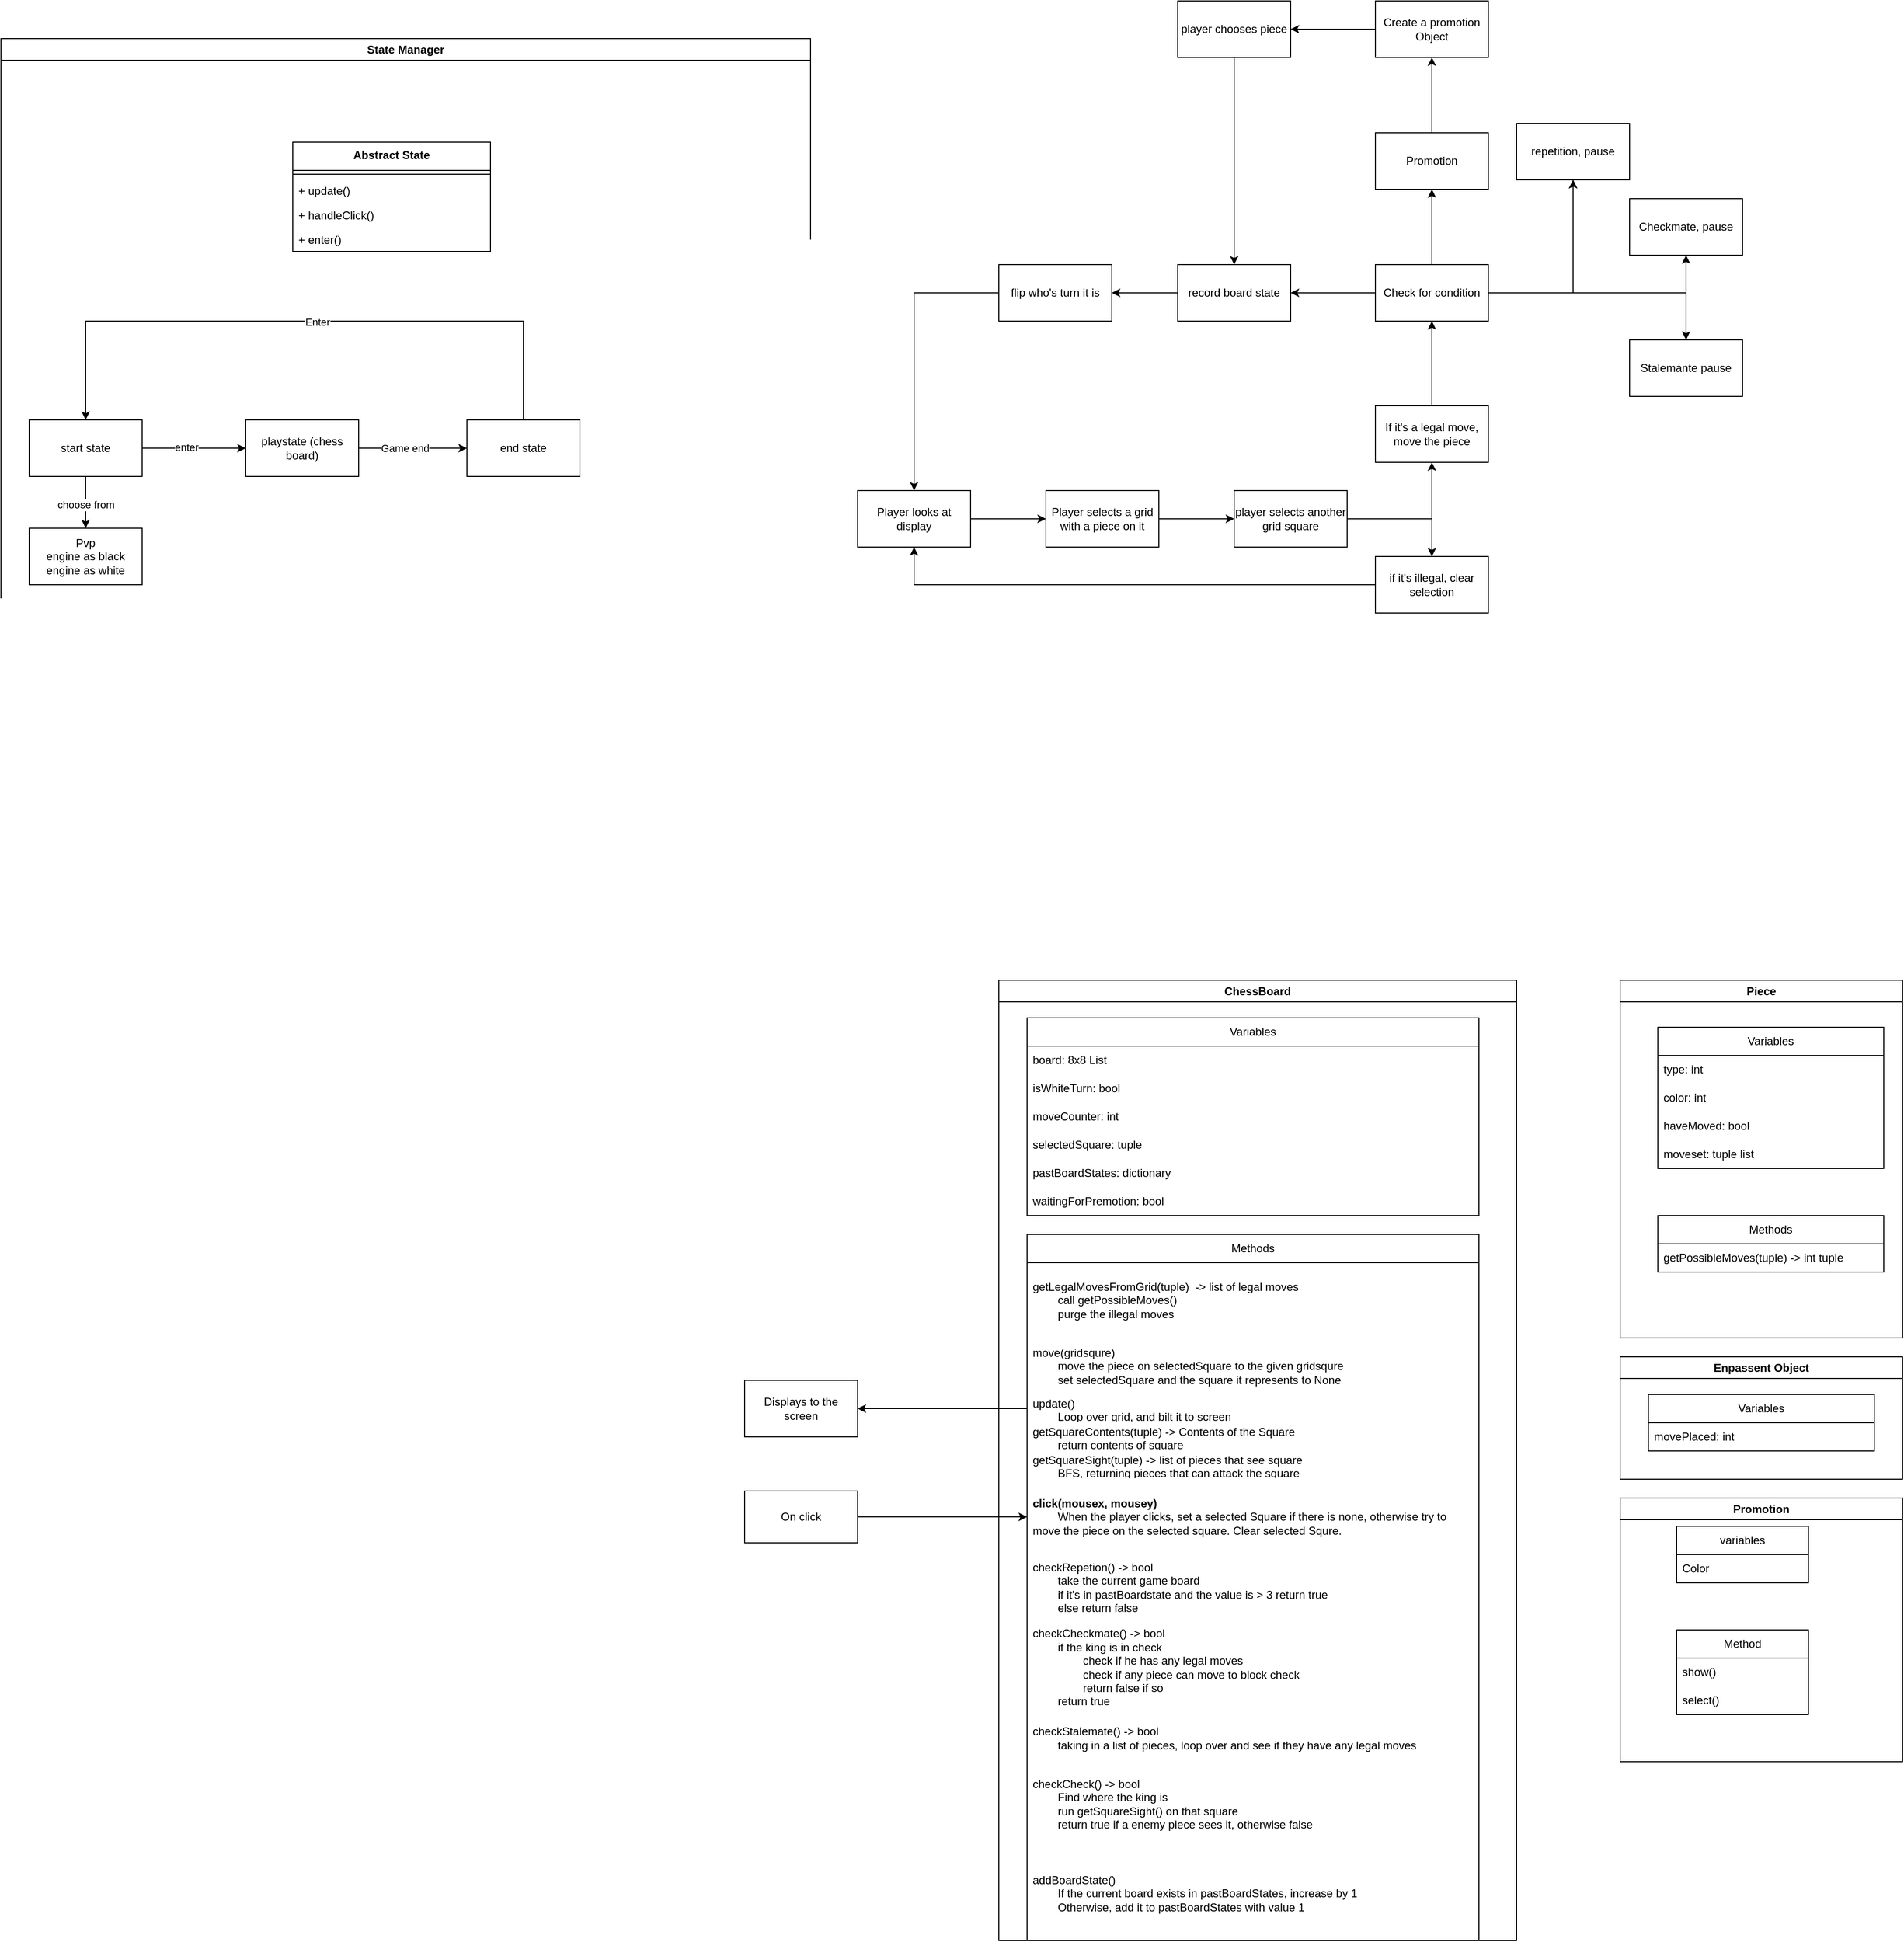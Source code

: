 <mxfile version="24.7.8">
  <diagram name="Page-1" id="t9a5m_bKD9C-yNpvmvKL">
    <mxGraphModel dx="5797" dy="3511" grid="1" gridSize="10" guides="1" tooltips="1" connect="1" arrows="1" fold="1" page="1" pageScale="1" pageWidth="850" pageHeight="1100" math="0" shadow="0">
      <root>
        <mxCell id="0" />
        <mxCell id="1" parent="0" />
        <mxCell id="ldxb-2AIBdacw099OIL1-1" value="ChessBoard" style="swimlane;whiteSpace=wrap;html=1;" parent="1" vertex="1">
          <mxGeometry x="20" y="130" width="550" height="1020" as="geometry" />
        </mxCell>
        <mxCell id="ldxb-2AIBdacw099OIL1-3" value="Variables" style="swimlane;fontStyle=0;childLayout=stackLayout;horizontal=1;startSize=30;horizontalStack=0;resizeParent=1;resizeParentMax=0;resizeLast=0;collapsible=1;marginBottom=0;whiteSpace=wrap;html=1;" parent="ldxb-2AIBdacw099OIL1-1" vertex="1">
          <mxGeometry x="30" y="40" width="480" height="210" as="geometry" />
        </mxCell>
        <mxCell id="ldxb-2AIBdacw099OIL1-4" value="&lt;span style=&quot;text-align: center;&quot;&gt;board: 8x8 List&lt;/span&gt;" style="text;strokeColor=none;fillColor=none;align=left;verticalAlign=middle;spacingLeft=4;spacingRight=4;overflow=hidden;points=[[0,0.5],[1,0.5]];portConstraint=eastwest;rotatable=0;whiteSpace=wrap;html=1;" parent="ldxb-2AIBdacw099OIL1-3" vertex="1">
          <mxGeometry y="30" width="480" height="30" as="geometry" />
        </mxCell>
        <mxCell id="ldxb-2AIBdacw099OIL1-5" value="isWhiteTurn: bool" style="text;strokeColor=none;fillColor=none;align=left;verticalAlign=middle;spacingLeft=4;spacingRight=4;overflow=hidden;points=[[0,0.5],[1,0.5]];portConstraint=eastwest;rotatable=0;whiteSpace=wrap;html=1;" parent="ldxb-2AIBdacw099OIL1-3" vertex="1">
          <mxGeometry y="60" width="480" height="30" as="geometry" />
        </mxCell>
        <mxCell id="-uUJqwtiMHV1rLsQDE5Y-2" value="moveCounter: int" style="text;strokeColor=none;fillColor=none;align=left;verticalAlign=middle;spacingLeft=4;spacingRight=4;overflow=hidden;points=[[0,0.5],[1,0.5]];portConstraint=eastwest;rotatable=0;whiteSpace=wrap;html=1;" parent="ldxb-2AIBdacw099OIL1-3" vertex="1">
          <mxGeometry y="90" width="480" height="30" as="geometry" />
        </mxCell>
        <mxCell id="Rdf7iIx9nlK6P8x9TiHN-3" value="selectedSquare: tuple" style="text;strokeColor=none;fillColor=none;align=left;verticalAlign=middle;spacingLeft=4;spacingRight=4;overflow=hidden;points=[[0,0.5],[1,0.5]];portConstraint=eastwest;rotatable=0;whiteSpace=wrap;html=1;" parent="ldxb-2AIBdacw099OIL1-3" vertex="1">
          <mxGeometry y="120" width="480" height="30" as="geometry" />
        </mxCell>
        <mxCell id="Rdf7iIx9nlK6P8x9TiHN-7" value="pastBoardStates: dictionary" style="text;strokeColor=none;fillColor=none;align=left;verticalAlign=middle;spacingLeft=4;spacingRight=4;overflow=hidden;points=[[0,0.5],[1,0.5]];portConstraint=eastwest;rotatable=0;whiteSpace=wrap;html=1;" parent="ldxb-2AIBdacw099OIL1-3" vertex="1">
          <mxGeometry y="150" width="480" height="30" as="geometry" />
        </mxCell>
        <mxCell id="Rdf7iIx9nlK6P8x9TiHN-54" value="waitingForPremotion: bool" style="text;strokeColor=none;fillColor=none;align=left;verticalAlign=middle;spacingLeft=4;spacingRight=4;overflow=hidden;points=[[0,0.5],[1,0.5]];portConstraint=eastwest;rotatable=0;whiteSpace=wrap;html=1;" parent="ldxb-2AIBdacw099OIL1-3" vertex="1">
          <mxGeometry y="180" width="480" height="30" as="geometry" />
        </mxCell>
        <mxCell id="ldxb-2AIBdacw099OIL1-7" value="Methods" style="swimlane;fontStyle=0;childLayout=stackLayout;horizontal=1;startSize=30;horizontalStack=0;resizeParent=1;resizeParentMax=0;resizeLast=0;collapsible=1;marginBottom=0;whiteSpace=wrap;html=1;" parent="ldxb-2AIBdacw099OIL1-1" vertex="1">
          <mxGeometry x="30" y="270" width="480" height="750" as="geometry" />
        </mxCell>
        <mxCell id="ldxb-2AIBdacw099OIL1-8" value="&lt;span style=&quot;text-align: center; text-wrap: nowrap;&quot;&gt;getLegalMovesFromGrid(tuple)&amp;nbsp; -&amp;gt; list of legal moves&lt;br&gt;&lt;/span&gt;&lt;span style=&quot;text-align: center;&quot;&gt;&lt;span style=&quot;white-space: pre;&quot;&gt;&#x9;&lt;/span&gt;call getPossibleMoves()&lt;br&gt;&lt;span style=&quot;white-space: pre;&quot;&gt;&#x9;&lt;/span&gt;purge the illegal moves&lt;br&gt;&lt;/span&gt;" style="text;strokeColor=none;fillColor=none;align=left;verticalAlign=middle;spacingLeft=4;spacingRight=4;overflow=hidden;points=[[0,0.5],[1,0.5]];portConstraint=eastwest;rotatable=0;whiteSpace=wrap;html=1;" parent="ldxb-2AIBdacw099OIL1-7" vertex="1">
          <mxGeometry y="30" width="480" height="80" as="geometry" />
        </mxCell>
        <mxCell id="-uUJqwtiMHV1rLsQDE5Y-7" value="move(gridsqure)&lt;br&gt;&lt;span style=&quot;white-space: pre;&quot;&gt;&#x9;&lt;/span&gt;move the piece on selectedSquare to the given gridsqure&lt;br&gt;&lt;span style=&quot;white-space: pre;&quot;&gt;&#x9;&lt;/span&gt;set selectedSquare&amp;nbsp;and the square it represents to None" style="text;strokeColor=none;fillColor=none;align=left;verticalAlign=middle;spacingLeft=4;spacingRight=4;overflow=hidden;points=[[0,0.5],[1,0.5]];portConstraint=eastwest;rotatable=0;whiteSpace=wrap;html=1;" parent="ldxb-2AIBdacw099OIL1-7" vertex="1">
          <mxGeometry y="110" width="480" height="60" as="geometry" />
        </mxCell>
        <mxCell id="-uUJqwtiMHV1rLsQDE5Y-6" value="update()&lt;br&gt;&lt;span style=&quot;white-space: pre;&quot;&gt;&#x9;&lt;/span&gt;Loop over grid, and bilt it to screen" style="text;strokeColor=none;fillColor=none;align=left;verticalAlign=middle;spacingLeft=4;spacingRight=4;overflow=hidden;points=[[0,0.5],[1,0.5]];portConstraint=eastwest;rotatable=0;whiteSpace=wrap;html=1;" parent="ldxb-2AIBdacw099OIL1-7" vertex="1">
          <mxGeometry y="170" width="480" height="30" as="geometry" />
        </mxCell>
        <mxCell id="-uUJqwtiMHV1rLsQDE5Y-21" value="getSquareContents(tuple) -&amp;gt; Contents of the Square&lt;span style=&quot;white-space: pre;&quot;&gt;&#x9;&lt;/span&gt;&lt;div&gt;&lt;span style=&quot;white-space: pre;&quot;&gt;&#x9;&lt;/span&gt;return contents of square&lt;br&gt;&lt;/div&gt;" style="text;strokeColor=none;fillColor=none;align=left;verticalAlign=middle;spacingLeft=4;spacingRight=4;overflow=hidden;points=[[0,0.5],[1,0.5]];portConstraint=eastwest;rotatable=0;whiteSpace=wrap;html=1;" parent="ldxb-2AIBdacw099OIL1-7" vertex="1">
          <mxGeometry y="200" width="480" height="30" as="geometry" />
        </mxCell>
        <mxCell id="-uUJqwtiMHV1rLsQDE5Y-22" value="getSquareSight(tuple) -&amp;gt; list of pieces that see square&lt;br&gt;&lt;span style=&quot;white-space: pre;&quot;&gt;&#x9;&lt;/span&gt;BFS, returning pieces that can attack the square" style="text;strokeColor=none;fillColor=none;align=left;verticalAlign=middle;spacingLeft=4;spacingRight=4;overflow=hidden;points=[[0,0.5],[1,0.5]];portConstraint=eastwest;rotatable=0;whiteSpace=wrap;html=1;" parent="ldxb-2AIBdacw099OIL1-7" vertex="1">
          <mxGeometry y="230" width="480" height="30" as="geometry" />
        </mxCell>
        <mxCell id="Rdf7iIx9nlK6P8x9TiHN-4" value="&lt;b&gt;click(mousex, mousey)&lt;br&gt;&lt;/b&gt;&lt;span style=&quot;text-align: center;&quot;&gt;&lt;span style=&quot;white-space: pre;&quot;&gt;&#x9;&lt;/span&gt;When the player clicks, set a selected Square if there is none, otherwise try to move the piece on the selected square. Clear selected Squre.&lt;/span&gt;" style="text;strokeColor=none;fillColor=none;align=left;verticalAlign=middle;spacingLeft=4;spacingRight=4;overflow=hidden;points=[[0,0.5],[1,0.5]];portConstraint=eastwest;rotatable=0;whiteSpace=wrap;html=1;" parent="ldxb-2AIBdacw099OIL1-7" vertex="1">
          <mxGeometry y="260" width="480" height="80" as="geometry" />
        </mxCell>
        <mxCell id="Rdf7iIx9nlK6P8x9TiHN-50" value="checkRepetion() -&amp;gt; bool&lt;div&gt;&lt;span style=&quot;white-space: pre;&quot;&gt;&#x9;&lt;/span&gt;take the current game board&lt;br&gt;&lt;span style=&quot;white-space: pre;&quot;&gt;&#x9;&lt;/span&gt;if it&#39;s in pastBoardstate and the value is &amp;gt; 3 return true&lt;br&gt;&lt;span style=&quot;white-space: pre;&quot;&gt;&#x9;&lt;/span&gt;else return false&lt;br&gt;&lt;/div&gt;" style="text;strokeColor=none;fillColor=none;align=left;verticalAlign=middle;spacingLeft=4;spacingRight=4;overflow=hidden;points=[[0,0.5],[1,0.5]];portConstraint=eastwest;rotatable=0;whiteSpace=wrap;html=1;" parent="ldxb-2AIBdacw099OIL1-7" vertex="1">
          <mxGeometry y="340" width="480" height="70" as="geometry" />
        </mxCell>
        <mxCell id="Rdf7iIx9nlK6P8x9TiHN-51" value="checkCheckmate() -&amp;gt; bool&lt;br&gt;&lt;span style=&quot;white-space: pre;&quot;&gt;&#x9;&lt;/span&gt;if the king is in check&lt;br&gt;&lt;span style=&quot;white-space: pre;&quot;&gt;&#x9;&lt;/span&gt;&lt;span style=&quot;white-space: pre;&quot;&gt;&#x9;&lt;/span&gt;check if he has any legal moves&lt;br&gt;&lt;span style=&quot;white-space: pre;&quot;&gt;&#x9;&lt;/span&gt;&lt;span style=&quot;white-space: pre;&quot;&gt;&#x9;&lt;/span&gt;check if any piece can move to block check&lt;div&gt;&lt;span style=&quot;white-space: pre;&quot;&gt;&#x9;&lt;/span&gt;&lt;span style=&quot;white-space: pre;&quot;&gt;&#x9;&lt;/span&gt;return false if so&lt;br&gt;&lt;span style=&quot;white-space: pre;&quot;&gt;&#x9;&lt;/span&gt;return true&amp;nbsp;&lt;/div&gt;" style="text;strokeColor=none;fillColor=none;align=left;verticalAlign=middle;spacingLeft=4;spacingRight=4;overflow=hidden;points=[[0,0.5],[1,0.5]];portConstraint=eastwest;rotatable=0;whiteSpace=wrap;html=1;" parent="ldxb-2AIBdacw099OIL1-7" vertex="1">
          <mxGeometry y="410" width="480" height="100" as="geometry" />
        </mxCell>
        <mxCell id="Rdf7iIx9nlK6P8x9TiHN-52" value="checkStalemate() -&amp;gt; bool&lt;br&gt;&lt;span style=&quot;white-space: pre;&quot;&gt;&#x9;&lt;/span&gt;taking in a list of pieces, loop over and see if they have any legal moves&amp;nbsp;" style="text;strokeColor=none;fillColor=none;align=left;verticalAlign=middle;spacingLeft=4;spacingRight=4;overflow=hidden;points=[[0,0.5],[1,0.5]];portConstraint=eastwest;rotatable=0;whiteSpace=wrap;html=1;" parent="ldxb-2AIBdacw099OIL1-7" vertex="1">
          <mxGeometry y="510" width="480" height="50" as="geometry" />
        </mxCell>
        <mxCell id="Rdf7iIx9nlK6P8x9TiHN-53" value="checkCheck() -&amp;gt; bool&lt;br&gt;&lt;span style=&quot;white-space: pre;&quot;&gt;&#x9;&lt;/span&gt;Find where the king is&lt;br&gt;&lt;span style=&quot;white-space: pre;&quot;&gt;&#x9;&lt;/span&gt;run getSquareSight() on that square&lt;br&gt;&lt;span style=&quot;white-space: pre;&quot;&gt;&#x9;&lt;/span&gt;return true if a enemy piece sees it, otherwise false" style="text;strokeColor=none;fillColor=none;align=left;verticalAlign=middle;spacingLeft=4;spacingRight=4;overflow=hidden;points=[[0,0.5],[1,0.5]];portConstraint=eastwest;rotatable=0;whiteSpace=wrap;html=1;" parent="ldxb-2AIBdacw099OIL1-7" vertex="1">
          <mxGeometry y="560" width="480" height="90" as="geometry" />
        </mxCell>
        <mxCell id="Rdf7iIx9nlK6P8x9TiHN-55" value="addBoardState()&lt;div&gt;&lt;span style=&quot;white-space: pre;&quot;&gt;&#x9;&lt;/span&gt;If the current board exists in&amp;nbsp;&lt;span style=&quot;background-color: initial;&quot;&gt;pastBoardStates, increase by 1&lt;br&gt;&lt;/span&gt;&lt;span style=&quot;background-color: initial;&quot;&gt;&lt;span style=&quot;white-space: pre;&quot;&gt;&#x9;&lt;/span&gt;Otherwise, add it to&amp;nbsp;&lt;/span&gt;&lt;span style=&quot;background-color: initial;&quot;&gt;pastBoardStates with value 1&lt;/span&gt;&lt;/div&gt;" style="text;strokeColor=none;fillColor=none;align=left;verticalAlign=middle;spacingLeft=4;spacingRight=4;overflow=hidden;points=[[0,0.5],[1,0.5]];portConstraint=eastwest;rotatable=0;whiteSpace=wrap;html=1;" parent="ldxb-2AIBdacw099OIL1-7" vertex="1">
          <mxGeometry y="650" width="480" height="100" as="geometry" />
        </mxCell>
        <mxCell id="ldxb-2AIBdacw099OIL1-14" value="Piece" style="swimlane;whiteSpace=wrap;html=1;" parent="1" vertex="1">
          <mxGeometry x="680" y="130" width="300" height="380" as="geometry" />
        </mxCell>
        <mxCell id="ldxb-2AIBdacw099OIL1-16" value="Variables" style="swimlane;fontStyle=0;childLayout=stackLayout;horizontal=1;startSize=30;horizontalStack=0;resizeParent=1;resizeParentMax=0;resizeLast=0;collapsible=1;marginBottom=0;whiteSpace=wrap;html=1;" parent="ldxb-2AIBdacw099OIL1-14" vertex="1">
          <mxGeometry x="40" y="50" width="240" height="150" as="geometry">
            <mxRectangle x="50" y="40" width="90" height="30" as="alternateBounds" />
          </mxGeometry>
        </mxCell>
        <mxCell id="ldxb-2AIBdacw099OIL1-17" value="type: int" style="text;strokeColor=none;fillColor=none;align=left;verticalAlign=middle;spacingLeft=4;spacingRight=4;overflow=hidden;points=[[0,0.5],[1,0.5]];portConstraint=eastwest;rotatable=0;whiteSpace=wrap;html=1;" parent="ldxb-2AIBdacw099OIL1-16" vertex="1">
          <mxGeometry y="30" width="240" height="30" as="geometry" />
        </mxCell>
        <mxCell id="ldxb-2AIBdacw099OIL1-23" value="color: int" style="text;strokeColor=none;fillColor=none;align=left;verticalAlign=middle;spacingLeft=4;spacingRight=4;overflow=hidden;points=[[0,0.5],[1,0.5]];portConstraint=eastwest;rotatable=0;whiteSpace=wrap;html=1;" parent="ldxb-2AIBdacw099OIL1-16" vertex="1">
          <mxGeometry y="60" width="240" height="30" as="geometry" />
        </mxCell>
        <mxCell id="ldxb-2AIBdacw099OIL1-36" value="haveMoved: bool" style="text;strokeColor=none;fillColor=none;align=left;verticalAlign=middle;spacingLeft=4;spacingRight=4;overflow=hidden;points=[[0,0.5],[1,0.5]];portConstraint=eastwest;rotatable=0;whiteSpace=wrap;html=1;" parent="ldxb-2AIBdacw099OIL1-16" vertex="1">
          <mxGeometry y="90" width="240" height="30" as="geometry" />
        </mxCell>
        <mxCell id="-uUJqwtiMHV1rLsQDE5Y-1" value="moveset: tuple list" style="text;strokeColor=none;fillColor=none;align=left;verticalAlign=middle;spacingLeft=4;spacingRight=4;overflow=hidden;points=[[0,0.5],[1,0.5]];portConstraint=eastwest;rotatable=0;whiteSpace=wrap;html=1;" parent="ldxb-2AIBdacw099OIL1-16" vertex="1">
          <mxGeometry y="120" width="240" height="30" as="geometry" />
        </mxCell>
        <mxCell id="ldxb-2AIBdacw099OIL1-20" value="Methods" style="swimlane;fontStyle=0;childLayout=stackLayout;horizontal=1;startSize=30;horizontalStack=0;resizeParent=1;resizeParentMax=0;resizeLast=0;collapsible=1;marginBottom=0;whiteSpace=wrap;html=1;" parent="ldxb-2AIBdacw099OIL1-14" vertex="1">
          <mxGeometry x="40" y="250" width="240" height="60" as="geometry" />
        </mxCell>
        <mxCell id="ldxb-2AIBdacw099OIL1-21" value="getPossibleMoves(&lt;span style=&quot;text-align: center; text-wrap: nowrap;&quot;&gt;tuple&lt;/span&gt;) -&amp;gt; int tuple" style="text;strokeColor=none;fillColor=none;align=left;verticalAlign=middle;spacingLeft=4;spacingRight=4;overflow=hidden;points=[[0,0.5],[1,0.5]];portConstraint=eastwest;rotatable=0;whiteSpace=wrap;html=1;" parent="ldxb-2AIBdacw099OIL1-20" vertex="1">
          <mxGeometry y="30" width="240" height="30" as="geometry" />
        </mxCell>
        <mxCell id="-uUJqwtiMHV1rLsQDE5Y-12" value="Enpassent Object" style="swimlane;whiteSpace=wrap;html=1;" parent="1" vertex="1">
          <mxGeometry x="680" y="530" width="300" height="130" as="geometry" />
        </mxCell>
        <mxCell id="-uUJqwtiMHV1rLsQDE5Y-13" value="Variables" style="swimlane;fontStyle=0;childLayout=stackLayout;horizontal=1;startSize=30;horizontalStack=0;resizeParent=1;resizeParentMax=0;resizeLast=0;collapsible=1;marginBottom=0;whiteSpace=wrap;html=1;" parent="-uUJqwtiMHV1rLsQDE5Y-12" vertex="1">
          <mxGeometry x="30" y="40" width="240" height="60" as="geometry">
            <mxRectangle x="50" y="40" width="90" height="30" as="alternateBounds" />
          </mxGeometry>
        </mxCell>
        <mxCell id="-uUJqwtiMHV1rLsQDE5Y-14" value="movePlaced: int" style="text;strokeColor=none;fillColor=none;align=left;verticalAlign=middle;spacingLeft=4;spacingRight=4;overflow=hidden;points=[[0,0.5],[1,0.5]];portConstraint=eastwest;rotatable=0;whiteSpace=wrap;html=1;" parent="-uUJqwtiMHV1rLsQDE5Y-13" vertex="1">
          <mxGeometry y="30" width="240" height="30" as="geometry" />
        </mxCell>
        <mxCell id="Rdf7iIx9nlK6P8x9TiHN-2" value="" style="edgeStyle=orthogonalEdgeStyle;rounded=0;orthogonalLoop=1;jettySize=auto;html=1;entryX=0;entryY=0.5;entryDx=0;entryDy=0;startArrow=classic;startFill=1;endArrow=none;endFill=0;" parent="1" source="Rdf7iIx9nlK6P8x9TiHN-1" target="-uUJqwtiMHV1rLsQDE5Y-6" edge="1">
          <mxGeometry relative="1" as="geometry" />
        </mxCell>
        <mxCell id="Rdf7iIx9nlK6P8x9TiHN-1" value="Displays to the screen" style="rounded=0;whiteSpace=wrap;html=1;" parent="1" vertex="1">
          <mxGeometry x="-250" y="555" width="120" height="60" as="geometry" />
        </mxCell>
        <mxCell id="Rdf7iIx9nlK6P8x9TiHN-6" value="" style="edgeStyle=orthogonalEdgeStyle;rounded=0;orthogonalLoop=1;jettySize=auto;html=1;" parent="1" source="Rdf7iIx9nlK6P8x9TiHN-5" target="Rdf7iIx9nlK6P8x9TiHN-4" edge="1">
          <mxGeometry relative="1" as="geometry" />
        </mxCell>
        <mxCell id="Rdf7iIx9nlK6P8x9TiHN-5" value="On click" style="rounded=0;whiteSpace=wrap;html=1;" parent="1" vertex="1">
          <mxGeometry x="-250" y="672.5" width="120" height="55" as="geometry" />
        </mxCell>
        <mxCell id="Rdf7iIx9nlK6P8x9TiHN-8" value="Promotion" style="swimlane;whiteSpace=wrap;html=1;" parent="1" vertex="1">
          <mxGeometry x="680" y="680" width="300" height="280" as="geometry" />
        </mxCell>
        <mxCell id="Rdf7iIx9nlK6P8x9TiHN-13" value="Method" style="swimlane;fontStyle=0;childLayout=stackLayout;horizontal=1;startSize=30;horizontalStack=0;resizeParent=1;resizeParentMax=0;resizeLast=0;collapsible=1;marginBottom=0;whiteSpace=wrap;html=1;" parent="Rdf7iIx9nlK6P8x9TiHN-8" vertex="1">
          <mxGeometry x="60" y="140" width="140" height="90" as="geometry" />
        </mxCell>
        <mxCell id="Rdf7iIx9nlK6P8x9TiHN-14" value="show()" style="text;strokeColor=none;fillColor=none;align=left;verticalAlign=middle;spacingLeft=4;spacingRight=4;overflow=hidden;points=[[0,0.5],[1,0.5]];portConstraint=eastwest;rotatable=0;whiteSpace=wrap;html=1;" parent="Rdf7iIx9nlK6P8x9TiHN-13" vertex="1">
          <mxGeometry y="30" width="140" height="30" as="geometry" />
        </mxCell>
        <mxCell id="Rdf7iIx9nlK6P8x9TiHN-15" value="select()" style="text;strokeColor=none;fillColor=none;align=left;verticalAlign=middle;spacingLeft=4;spacingRight=4;overflow=hidden;points=[[0,0.5],[1,0.5]];portConstraint=eastwest;rotatable=0;whiteSpace=wrap;html=1;" parent="Rdf7iIx9nlK6P8x9TiHN-13" vertex="1">
          <mxGeometry y="60" width="140" height="30" as="geometry" />
        </mxCell>
        <mxCell id="Rdf7iIx9nlK6P8x9TiHN-9" value="variables" style="swimlane;fontStyle=0;childLayout=stackLayout;horizontal=1;startSize=30;horizontalStack=0;resizeParent=1;resizeParentMax=0;resizeLast=0;collapsible=1;marginBottom=0;whiteSpace=wrap;html=1;" parent="Rdf7iIx9nlK6P8x9TiHN-8" vertex="1">
          <mxGeometry x="60" y="30" width="140" height="60" as="geometry" />
        </mxCell>
        <mxCell id="Rdf7iIx9nlK6P8x9TiHN-10" value="Color" style="text;strokeColor=none;fillColor=none;align=left;verticalAlign=middle;spacingLeft=4;spacingRight=4;overflow=hidden;points=[[0,0.5],[1,0.5]];portConstraint=eastwest;rotatable=0;whiteSpace=wrap;html=1;" parent="Rdf7iIx9nlK6P8x9TiHN-9" vertex="1">
          <mxGeometry y="30" width="140" height="30" as="geometry" />
        </mxCell>
        <mxCell id="Rdf7iIx9nlK6P8x9TiHN-19" value="" style="edgeStyle=orthogonalEdgeStyle;rounded=0;orthogonalLoop=1;jettySize=auto;html=1;" parent="1" source="Rdf7iIx9nlK6P8x9TiHN-17" target="Rdf7iIx9nlK6P8x9TiHN-18" edge="1">
          <mxGeometry relative="1" as="geometry" />
        </mxCell>
        <mxCell id="Rdf7iIx9nlK6P8x9TiHN-17" value="Player looks at display" style="rounded=0;whiteSpace=wrap;html=1;" parent="1" vertex="1">
          <mxGeometry x="-130" y="-390" width="120" height="60" as="geometry" />
        </mxCell>
        <mxCell id="Rdf7iIx9nlK6P8x9TiHN-21" value="" style="edgeStyle=orthogonalEdgeStyle;rounded=0;orthogonalLoop=1;jettySize=auto;html=1;" parent="1" source="Rdf7iIx9nlK6P8x9TiHN-18" target="Rdf7iIx9nlK6P8x9TiHN-20" edge="1">
          <mxGeometry relative="1" as="geometry" />
        </mxCell>
        <mxCell id="Rdf7iIx9nlK6P8x9TiHN-18" value="Player selects a grid with a piece on it" style="whiteSpace=wrap;html=1;rounded=0;" parent="1" vertex="1">
          <mxGeometry x="70" y="-390" width="120" height="60" as="geometry" />
        </mxCell>
        <mxCell id="Rdf7iIx9nlK6P8x9TiHN-23" value="" style="edgeStyle=orthogonalEdgeStyle;rounded=0;orthogonalLoop=1;jettySize=auto;html=1;entryX=0.5;entryY=0;entryDx=0;entryDy=0;" parent="1" source="Rdf7iIx9nlK6P8x9TiHN-20" target="Rdf7iIx9nlK6P8x9TiHN-24" edge="1">
          <mxGeometry relative="1" as="geometry" />
        </mxCell>
        <mxCell id="Rdf7iIx9nlK6P8x9TiHN-20" value="player selects another grid square" style="whiteSpace=wrap;html=1;rounded=0;" parent="1" vertex="1">
          <mxGeometry x="270" y="-390" width="120" height="60" as="geometry" />
        </mxCell>
        <mxCell id="Rdf7iIx9nlK6P8x9TiHN-28" value="" style="edgeStyle=orthogonalEdgeStyle;rounded=0;orthogonalLoop=1;jettySize=auto;html=1;" parent="1" source="Rdf7iIx9nlK6P8x9TiHN-22" target="Rdf7iIx9nlK6P8x9TiHN-27" edge="1">
          <mxGeometry relative="1" as="geometry" />
        </mxCell>
        <mxCell id="Rdf7iIx9nlK6P8x9TiHN-22" value="If it&#39;s a legal move, move the piece" style="whiteSpace=wrap;html=1;rounded=0;" parent="1" vertex="1">
          <mxGeometry x="420" y="-480" width="120" height="60" as="geometry" />
        </mxCell>
        <mxCell id="Rdf7iIx9nlK6P8x9TiHN-24" value="if it&#39;s illegal, clear selection" style="rounded=0;whiteSpace=wrap;html=1;" parent="1" vertex="1">
          <mxGeometry x="420" y="-320" width="120" height="60" as="geometry" />
        </mxCell>
        <mxCell id="Rdf7iIx9nlK6P8x9TiHN-25" value="" style="endArrow=classic;html=1;rounded=0;exitX=1;exitY=0.5;exitDx=0;exitDy=0;entryX=0.5;entryY=1;entryDx=0;entryDy=0;" parent="1" source="Rdf7iIx9nlK6P8x9TiHN-20" target="Rdf7iIx9nlK6P8x9TiHN-22" edge="1">
          <mxGeometry width="50" height="50" relative="1" as="geometry">
            <mxPoint x="460" y="-220" as="sourcePoint" />
            <mxPoint x="510" y="-270" as="targetPoint" />
            <Array as="points">
              <mxPoint x="480" y="-360" />
            </Array>
          </mxGeometry>
        </mxCell>
        <mxCell id="Rdf7iIx9nlK6P8x9TiHN-26" value="" style="endArrow=classic;html=1;rounded=0;exitX=0;exitY=0.5;exitDx=0;exitDy=0;entryX=0.5;entryY=1;entryDx=0;entryDy=0;" parent="1" source="Rdf7iIx9nlK6P8x9TiHN-24" target="Rdf7iIx9nlK6P8x9TiHN-17" edge="1">
          <mxGeometry width="50" height="50" relative="1" as="geometry">
            <mxPoint x="460" y="-220" as="sourcePoint" />
            <mxPoint x="490" y="-100" as="targetPoint" />
            <Array as="points">
              <mxPoint x="-70" y="-290" />
            </Array>
          </mxGeometry>
        </mxCell>
        <mxCell id="Rdf7iIx9nlK6P8x9TiHN-30" value="" style="edgeStyle=orthogonalEdgeStyle;rounded=0;orthogonalLoop=1;jettySize=auto;html=1;entryX=1;entryY=0.5;entryDx=0;entryDy=0;" parent="1" source="Rdf7iIx9nlK6P8x9TiHN-27" target="Rdf7iIx9nlK6P8x9TiHN-36" edge="1">
          <mxGeometry relative="1" as="geometry" />
        </mxCell>
        <mxCell id="Rdf7iIx9nlK6P8x9TiHN-33" value="" style="edgeStyle=orthogonalEdgeStyle;rounded=0;orthogonalLoop=1;jettySize=auto;html=1;" parent="1" source="Rdf7iIx9nlK6P8x9TiHN-27" target="Rdf7iIx9nlK6P8x9TiHN-32" edge="1">
          <mxGeometry relative="1" as="geometry" />
        </mxCell>
        <mxCell id="Rdf7iIx9nlK6P8x9TiHN-35" value="" style="edgeStyle=orthogonalEdgeStyle;rounded=0;orthogonalLoop=1;jettySize=auto;html=1;" parent="1" source="Rdf7iIx9nlK6P8x9TiHN-27" target="Rdf7iIx9nlK6P8x9TiHN-34" edge="1">
          <mxGeometry relative="1" as="geometry" />
        </mxCell>
        <mxCell id="Rdf7iIx9nlK6P8x9TiHN-40" value="" style="edgeStyle=orthogonalEdgeStyle;rounded=0;orthogonalLoop=1;jettySize=auto;html=1;" parent="1" source="Rdf7iIx9nlK6P8x9TiHN-27" target="Rdf7iIx9nlK6P8x9TiHN-39" edge="1">
          <mxGeometry relative="1" as="geometry" />
        </mxCell>
        <mxCell id="Rdf7iIx9nlK6P8x9TiHN-41" value="" style="edgeStyle=orthogonalEdgeStyle;rounded=0;orthogonalLoop=1;jettySize=auto;html=1;" parent="1" source="Rdf7iIx9nlK6P8x9TiHN-27" target="Rdf7iIx9nlK6P8x9TiHN-39" edge="1">
          <mxGeometry relative="1" as="geometry" />
        </mxCell>
        <mxCell id="Rdf7iIx9nlK6P8x9TiHN-43" value="" style="edgeStyle=orthogonalEdgeStyle;rounded=0;orthogonalLoop=1;jettySize=auto;html=1;" parent="1" source="Rdf7iIx9nlK6P8x9TiHN-27" target="Rdf7iIx9nlK6P8x9TiHN-42" edge="1">
          <mxGeometry relative="1" as="geometry" />
        </mxCell>
        <mxCell id="Rdf7iIx9nlK6P8x9TiHN-27" value="Check for condition" style="whiteSpace=wrap;html=1;rounded=0;" parent="1" vertex="1">
          <mxGeometry x="420" y="-630" width="120" height="60" as="geometry" />
        </mxCell>
        <mxCell id="Rdf7iIx9nlK6P8x9TiHN-29" value="flip who&#39;s turn it is" style="whiteSpace=wrap;html=1;rounded=0;" parent="1" vertex="1">
          <mxGeometry x="20" y="-630" width="120" height="60" as="geometry" />
        </mxCell>
        <mxCell id="Rdf7iIx9nlK6P8x9TiHN-31" value="" style="endArrow=classic;html=1;rounded=0;exitX=0;exitY=0.5;exitDx=0;exitDy=0;entryX=0.5;entryY=0;entryDx=0;entryDy=0;" parent="1" source="Rdf7iIx9nlK6P8x9TiHN-29" target="Rdf7iIx9nlK6P8x9TiHN-17" edge="1">
          <mxGeometry width="50" height="50" relative="1" as="geometry">
            <mxPoint x="190" y="-550" as="sourcePoint" />
            <mxPoint x="400" y="-350" as="targetPoint" />
            <Array as="points">
              <mxPoint x="-70" y="-600" />
            </Array>
          </mxGeometry>
        </mxCell>
        <mxCell id="Rdf7iIx9nlK6P8x9TiHN-32" value="Checkmate, pause" style="whiteSpace=wrap;html=1;rounded=0;" parent="1" vertex="1">
          <mxGeometry x="690" y="-700" width="120" height="60" as="geometry" />
        </mxCell>
        <mxCell id="Rdf7iIx9nlK6P8x9TiHN-34" value="Stalemante pause" style="whiteSpace=wrap;html=1;rounded=0;" parent="1" vertex="1">
          <mxGeometry x="690" y="-550" width="120" height="60" as="geometry" />
        </mxCell>
        <mxCell id="Rdf7iIx9nlK6P8x9TiHN-38" value="" style="edgeStyle=orthogonalEdgeStyle;rounded=0;orthogonalLoop=1;jettySize=auto;html=1;" parent="1" source="Rdf7iIx9nlK6P8x9TiHN-36" target="Rdf7iIx9nlK6P8x9TiHN-29" edge="1">
          <mxGeometry relative="1" as="geometry" />
        </mxCell>
        <mxCell id="Rdf7iIx9nlK6P8x9TiHN-36" value="record board state" style="whiteSpace=wrap;html=1;rounded=0;" parent="1" vertex="1">
          <mxGeometry x="210" y="-630" width="120" height="60" as="geometry" />
        </mxCell>
        <mxCell id="Rdf7iIx9nlK6P8x9TiHN-39" value="repetition, pause" style="whiteSpace=wrap;html=1;rounded=0;" parent="1" vertex="1">
          <mxGeometry x="570" y="-780" width="120" height="60" as="geometry" />
        </mxCell>
        <mxCell id="Rdf7iIx9nlK6P8x9TiHN-45" value="" style="edgeStyle=orthogonalEdgeStyle;rounded=0;orthogonalLoop=1;jettySize=auto;html=1;" parent="1" source="Rdf7iIx9nlK6P8x9TiHN-42" target="Rdf7iIx9nlK6P8x9TiHN-44" edge="1">
          <mxGeometry relative="1" as="geometry" />
        </mxCell>
        <mxCell id="Rdf7iIx9nlK6P8x9TiHN-42" value="Promotion" style="whiteSpace=wrap;html=1;rounded=0;" parent="1" vertex="1">
          <mxGeometry x="420" y="-770" width="120" height="60" as="geometry" />
        </mxCell>
        <mxCell id="Rdf7iIx9nlK6P8x9TiHN-47" value="" style="edgeStyle=orthogonalEdgeStyle;rounded=0;orthogonalLoop=1;jettySize=auto;html=1;" parent="1" source="Rdf7iIx9nlK6P8x9TiHN-44" target="Rdf7iIx9nlK6P8x9TiHN-46" edge="1">
          <mxGeometry relative="1" as="geometry" />
        </mxCell>
        <mxCell id="Rdf7iIx9nlK6P8x9TiHN-44" value="Create a promotion Object" style="whiteSpace=wrap;html=1;rounded=0;" parent="1" vertex="1">
          <mxGeometry x="420" y="-910" width="120" height="60" as="geometry" />
        </mxCell>
        <mxCell id="Rdf7iIx9nlK6P8x9TiHN-49" value="" style="edgeStyle=orthogonalEdgeStyle;rounded=0;orthogonalLoop=1;jettySize=auto;html=1;entryX=0.5;entryY=0;entryDx=0;entryDy=0;" parent="1" source="Rdf7iIx9nlK6P8x9TiHN-46" target="Rdf7iIx9nlK6P8x9TiHN-36" edge="1">
          <mxGeometry relative="1" as="geometry">
            <mxPoint x="280" y="-770" as="targetPoint" />
          </mxGeometry>
        </mxCell>
        <mxCell id="Rdf7iIx9nlK6P8x9TiHN-46" value="player chooses piece" style="whiteSpace=wrap;html=1;rounded=0;" parent="1" vertex="1">
          <mxGeometry x="210" y="-910" width="120" height="60" as="geometry" />
        </mxCell>
        <mxCell id="vznXC4BrsdBGkors9tzJ-1" value="State Manager" style="swimlane;whiteSpace=wrap;html=1;" vertex="1" parent="1">
          <mxGeometry x="-1040" y="-870" width="860" height="795" as="geometry" />
        </mxCell>
        <mxCell id="vznXC4BrsdBGkors9tzJ-3" value="Abstract State" style="swimlane;fontStyle=1;align=center;verticalAlign=top;childLayout=stackLayout;horizontal=1;startSize=30;horizontalStack=0;resizeParent=1;resizeParentMax=0;resizeLast=0;collapsible=1;marginBottom=0;whiteSpace=wrap;html=1;" vertex="1" parent="vznXC4BrsdBGkors9tzJ-1">
          <mxGeometry x="310" y="110" width="210" height="116" as="geometry" />
        </mxCell>
        <mxCell id="vznXC4BrsdBGkors9tzJ-5" value="" style="line;strokeWidth=1;fillColor=none;align=left;verticalAlign=middle;spacingTop=-1;spacingLeft=3;spacingRight=3;rotatable=0;labelPosition=right;points=[];portConstraint=eastwest;strokeColor=inherit;" vertex="1" parent="vznXC4BrsdBGkors9tzJ-3">
          <mxGeometry y="30" width="210" height="8" as="geometry" />
        </mxCell>
        <mxCell id="vznXC4BrsdBGkors9tzJ-6" value="+ update()" style="text;strokeColor=none;fillColor=none;align=left;verticalAlign=top;spacingLeft=4;spacingRight=4;overflow=hidden;rotatable=0;points=[[0,0.5],[1,0.5]];portConstraint=eastwest;whiteSpace=wrap;html=1;" vertex="1" parent="vznXC4BrsdBGkors9tzJ-3">
          <mxGeometry y="38" width="210" height="26" as="geometry" />
        </mxCell>
        <mxCell id="vznXC4BrsdBGkors9tzJ-7" value="+ handleClick()" style="text;strokeColor=none;fillColor=none;align=left;verticalAlign=top;spacingLeft=4;spacingRight=4;overflow=hidden;rotatable=0;points=[[0,0.5],[1,0.5]];portConstraint=eastwest;whiteSpace=wrap;html=1;" vertex="1" parent="vznXC4BrsdBGkors9tzJ-3">
          <mxGeometry y="64" width="210" height="26" as="geometry" />
        </mxCell>
        <mxCell id="vznXC4BrsdBGkors9tzJ-8" value="+ enter()" style="text;strokeColor=none;fillColor=none;align=left;verticalAlign=top;spacingLeft=4;spacingRight=4;overflow=hidden;rotatable=0;points=[[0,0.5],[1,0.5]];portConstraint=eastwest;whiteSpace=wrap;html=1;" vertex="1" parent="vznXC4BrsdBGkors9tzJ-3">
          <mxGeometry y="90" width="210" height="26" as="geometry" />
        </mxCell>
        <mxCell id="vznXC4BrsdBGkors9tzJ-11" value="" style="edgeStyle=orthogonalEdgeStyle;rounded=0;orthogonalLoop=1;jettySize=auto;html=1;" edge="1" parent="vznXC4BrsdBGkors9tzJ-1" source="vznXC4BrsdBGkors9tzJ-9" target="vznXC4BrsdBGkors9tzJ-10">
          <mxGeometry relative="1" as="geometry" />
        </mxCell>
        <mxCell id="vznXC4BrsdBGkors9tzJ-13" value="Game end" style="edgeLabel;html=1;align=center;verticalAlign=middle;resizable=0;points=[];" vertex="1" connectable="0" parent="vznXC4BrsdBGkors9tzJ-11">
          <mxGeometry x="-0.146" relative="1" as="geometry">
            <mxPoint as="offset" />
          </mxGeometry>
        </mxCell>
        <mxCell id="vznXC4BrsdBGkors9tzJ-9" value="playstate (chess board)" style="rounded=0;whiteSpace=wrap;html=1;" vertex="1" parent="vznXC4BrsdBGkors9tzJ-1">
          <mxGeometry x="260" y="405" width="120" height="60" as="geometry" />
        </mxCell>
        <mxCell id="vznXC4BrsdBGkors9tzJ-10" value="end state" style="rounded=0;whiteSpace=wrap;html=1;" vertex="1" parent="vznXC4BrsdBGkors9tzJ-1">
          <mxGeometry x="495" y="405" width="120" height="60" as="geometry" />
        </mxCell>
        <mxCell id="vznXC4BrsdBGkors9tzJ-22" value="" style="edgeStyle=orthogonalEdgeStyle;rounded=0;orthogonalLoop=1;jettySize=auto;html=1;" edge="1" parent="vznXC4BrsdBGkors9tzJ-1" source="vznXC4BrsdBGkors9tzJ-14" target="vznXC4BrsdBGkors9tzJ-21">
          <mxGeometry relative="1" as="geometry" />
        </mxCell>
        <mxCell id="vznXC4BrsdBGkors9tzJ-23" value="choose from" style="edgeLabel;html=1;align=center;verticalAlign=middle;resizable=0;points=[];" vertex="1" connectable="0" parent="vznXC4BrsdBGkors9tzJ-22">
          <mxGeometry x="0.073" relative="1" as="geometry">
            <mxPoint as="offset" />
          </mxGeometry>
        </mxCell>
        <mxCell id="vznXC4BrsdBGkors9tzJ-14" value="start state" style="rounded=0;whiteSpace=wrap;html=1;" vertex="1" parent="vznXC4BrsdBGkors9tzJ-1">
          <mxGeometry x="30" y="405" width="120" height="60" as="geometry" />
        </mxCell>
        <mxCell id="vznXC4BrsdBGkors9tzJ-17" value="" style="endArrow=classic;html=1;rounded=0;entryX=0.5;entryY=0;entryDx=0;entryDy=0;exitX=0.5;exitY=0;exitDx=0;exitDy=0;" edge="1" parent="vznXC4BrsdBGkors9tzJ-1" source="vznXC4BrsdBGkors9tzJ-10" target="vznXC4BrsdBGkors9tzJ-14">
          <mxGeometry width="50" height="50" relative="1" as="geometry">
            <mxPoint x="560" y="305" as="sourcePoint" />
            <mxPoint x="500" y="355" as="targetPoint" />
            <Array as="points">
              <mxPoint x="555" y="300" />
              <mxPoint x="90" y="300" />
            </Array>
          </mxGeometry>
        </mxCell>
        <mxCell id="vznXC4BrsdBGkors9tzJ-18" value="Enter" style="edgeLabel;html=1;align=center;verticalAlign=middle;resizable=0;points=[];" vertex="1" connectable="0" parent="vznXC4BrsdBGkors9tzJ-17">
          <mxGeometry x="-0.038" y="1" relative="1" as="geometry">
            <mxPoint as="offset" />
          </mxGeometry>
        </mxCell>
        <mxCell id="vznXC4BrsdBGkors9tzJ-19" value="" style="edgeStyle=orthogonalEdgeStyle;rounded=0;orthogonalLoop=1;jettySize=auto;html=1;" edge="1" parent="vznXC4BrsdBGkors9tzJ-1" source="vznXC4BrsdBGkors9tzJ-14" target="vznXC4BrsdBGkors9tzJ-9">
          <mxGeometry relative="1" as="geometry" />
        </mxCell>
        <mxCell id="vznXC4BrsdBGkors9tzJ-20" value="enter" style="edgeLabel;html=1;align=center;verticalAlign=middle;resizable=0;points=[];" vertex="1" connectable="0" parent="vznXC4BrsdBGkors9tzJ-19">
          <mxGeometry x="-0.143" y="1" relative="1" as="geometry">
            <mxPoint as="offset" />
          </mxGeometry>
        </mxCell>
        <mxCell id="vznXC4BrsdBGkors9tzJ-21" value="Pvp&lt;br&gt;engine as black&lt;br&gt;engine as white" style="rounded=0;whiteSpace=wrap;html=1;" vertex="1" parent="vznXC4BrsdBGkors9tzJ-1">
          <mxGeometry x="30" y="520" width="120" height="60" as="geometry" />
        </mxCell>
      </root>
    </mxGraphModel>
  </diagram>
</mxfile>
